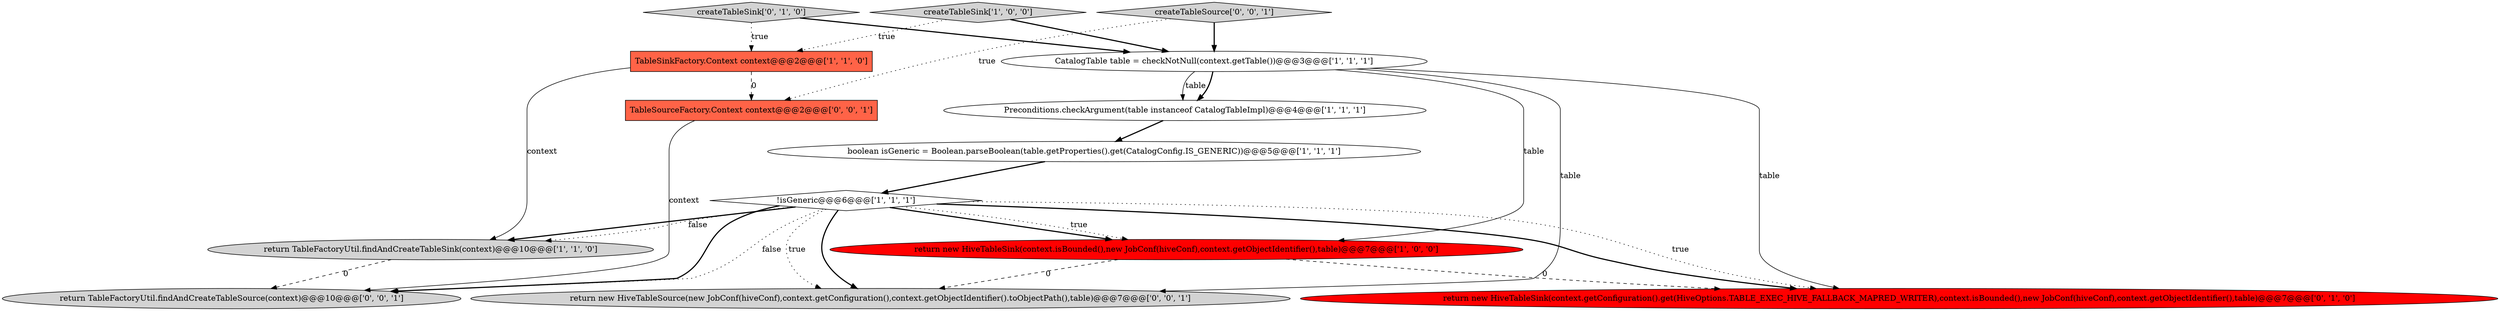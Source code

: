 digraph {
13 [style = filled, label = "createTableSource['0', '0', '1']", fillcolor = lightgray, shape = diamond image = "AAA0AAABBB3BBB"];
5 [style = filled, label = "Preconditions.checkArgument(table instanceof CatalogTableImpl)@@@4@@@['1', '1', '1']", fillcolor = white, shape = ellipse image = "AAA0AAABBB1BBB"];
6 [style = filled, label = "TableSinkFactory.Context context@@@2@@@['1', '1', '0']", fillcolor = tomato, shape = box image = "AAA0AAABBB1BBB"];
8 [style = filled, label = "return new HiveTableSink(context.getConfiguration().get(HiveOptions.TABLE_EXEC_HIVE_FALLBACK_MAPRED_WRITER),context.isBounded(),new JobConf(hiveConf),context.getObjectIdentifier(),table)@@@7@@@['0', '1', '0']", fillcolor = red, shape = ellipse image = "AAA1AAABBB2BBB"];
11 [style = filled, label = "TableSourceFactory.Context context@@@2@@@['0', '0', '1']", fillcolor = tomato, shape = box image = "AAA0AAABBB3BBB"];
9 [style = filled, label = "createTableSink['0', '1', '0']", fillcolor = lightgray, shape = diamond image = "AAA0AAABBB2BBB"];
3 [style = filled, label = "return new HiveTableSink(context.isBounded(),new JobConf(hiveConf),context.getObjectIdentifier(),table)@@@7@@@['1', '0', '0']", fillcolor = red, shape = ellipse image = "AAA1AAABBB1BBB"];
7 [style = filled, label = "return TableFactoryUtil.findAndCreateTableSink(context)@@@10@@@['1', '1', '0']", fillcolor = lightgray, shape = ellipse image = "AAA0AAABBB1BBB"];
0 [style = filled, label = "!isGeneric@@@6@@@['1', '1', '1']", fillcolor = white, shape = diamond image = "AAA0AAABBB1BBB"];
10 [style = filled, label = "return new HiveTableSource(new JobConf(hiveConf),context.getConfiguration(),context.getObjectIdentifier().toObjectPath(),table)@@@7@@@['0', '0', '1']", fillcolor = lightgray, shape = ellipse image = "AAA0AAABBB3BBB"];
2 [style = filled, label = "boolean isGeneric = Boolean.parseBoolean(table.getProperties().get(CatalogConfig.IS_GENERIC))@@@5@@@['1', '1', '1']", fillcolor = white, shape = ellipse image = "AAA0AAABBB1BBB"];
12 [style = filled, label = "return TableFactoryUtil.findAndCreateTableSource(context)@@@10@@@['0', '0', '1']", fillcolor = lightgray, shape = ellipse image = "AAA0AAABBB3BBB"];
4 [style = filled, label = "CatalogTable table = checkNotNull(context.getTable())@@@3@@@['1', '1', '1']", fillcolor = white, shape = ellipse image = "AAA0AAABBB1BBB"];
1 [style = filled, label = "createTableSink['1', '0', '0']", fillcolor = lightgray, shape = diamond image = "AAA0AAABBB1BBB"];
0->3 [style = bold, label=""];
1->4 [style = bold, label=""];
0->10 [style = dotted, label="true"];
11->12 [style = solid, label="context"];
0->12 [style = bold, label=""];
9->4 [style = bold, label=""];
6->11 [style = dashed, label="0"];
4->3 [style = solid, label="table"];
9->6 [style = dotted, label="true"];
0->7 [style = bold, label=""];
0->8 [style = dotted, label="true"];
5->2 [style = bold, label=""];
0->10 [style = bold, label=""];
2->0 [style = bold, label=""];
4->5 [style = solid, label="table"];
4->8 [style = solid, label="table"];
0->7 [style = dotted, label="false"];
4->10 [style = solid, label="table"];
0->8 [style = bold, label=""];
7->12 [style = dashed, label="0"];
6->7 [style = solid, label="context"];
0->12 [style = dotted, label="false"];
13->11 [style = dotted, label="true"];
1->6 [style = dotted, label="true"];
3->8 [style = dashed, label="0"];
3->10 [style = dashed, label="0"];
0->3 [style = dotted, label="true"];
4->5 [style = bold, label=""];
13->4 [style = bold, label=""];
}
